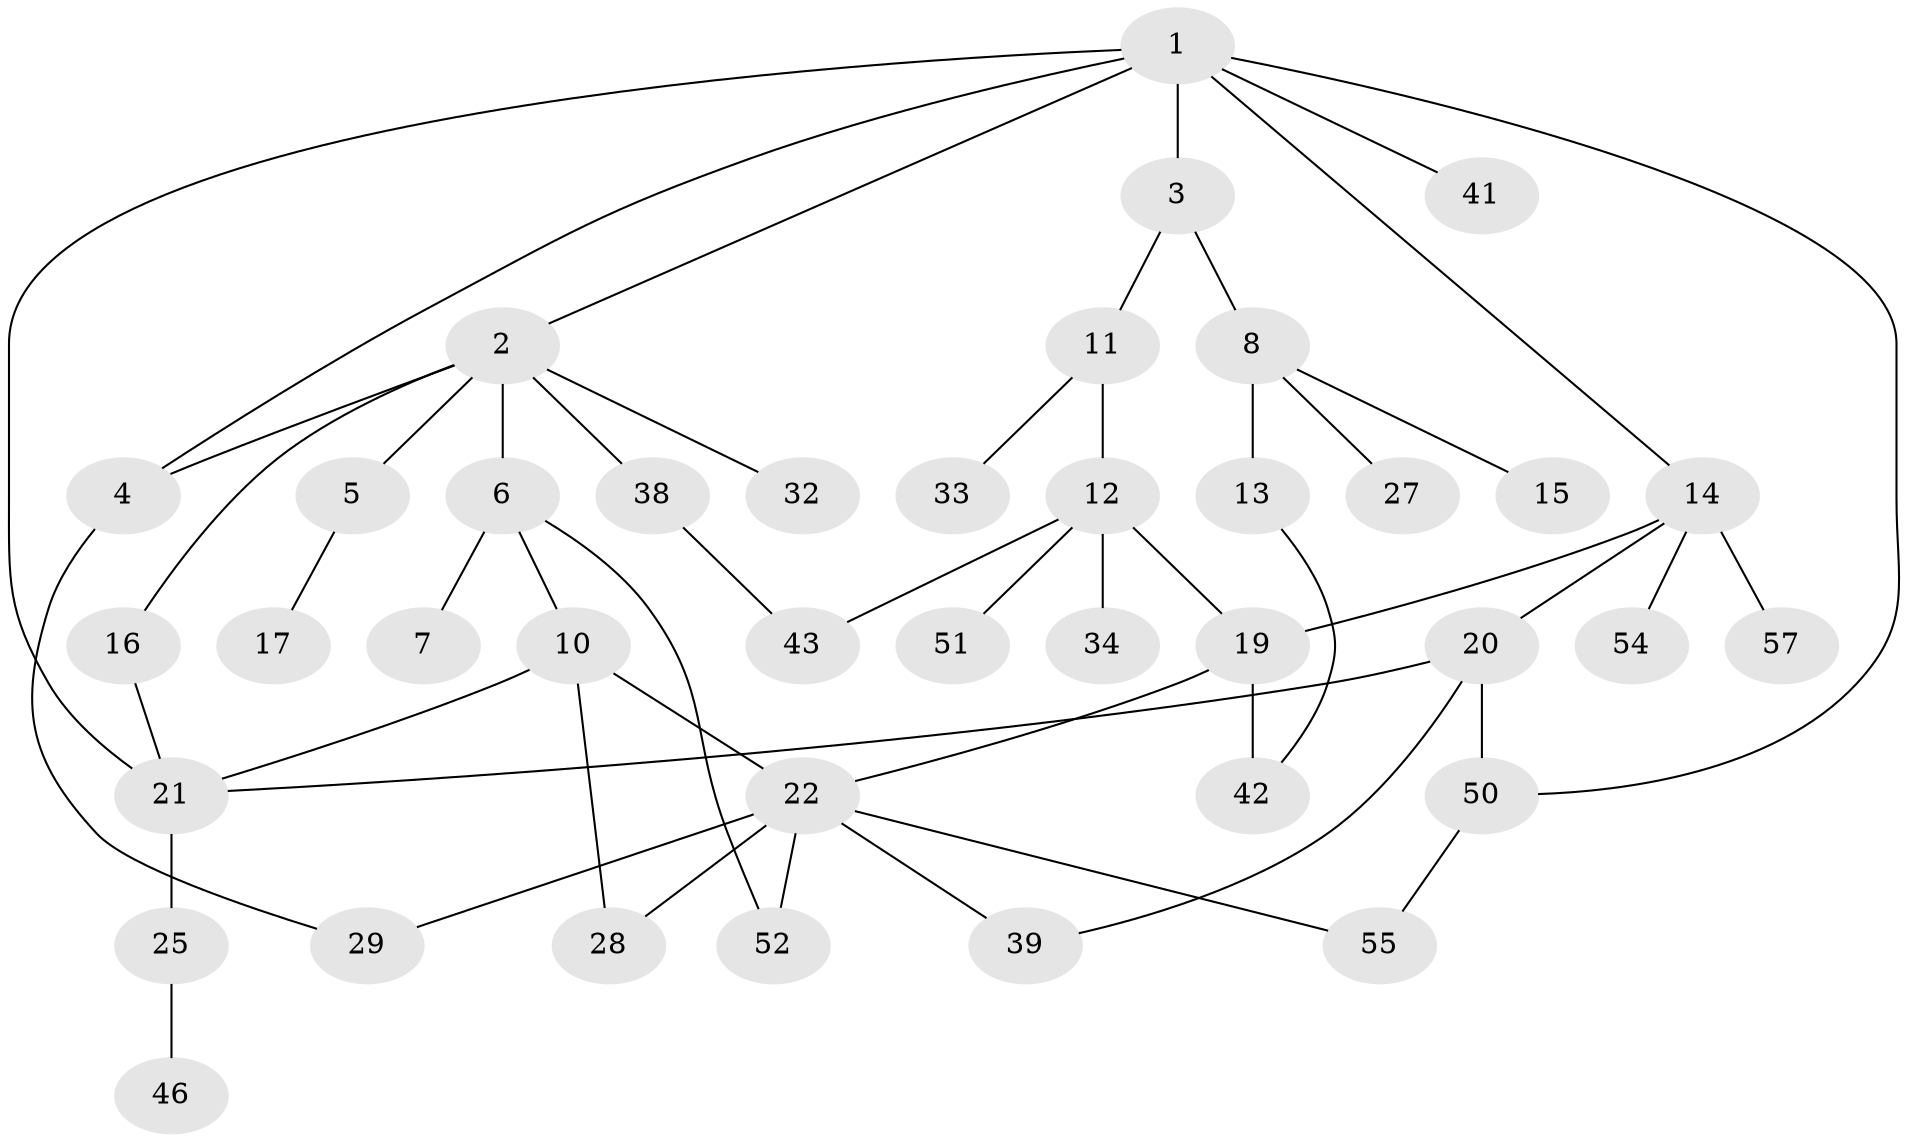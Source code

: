 // original degree distribution, {8: 0.017241379310344827, 6: 0.034482758620689655, 3: 0.1724137931034483, 2: 0.27586206896551724, 4: 0.1206896551724138, 5: 0.05172413793103448, 1: 0.3275862068965517}
// Generated by graph-tools (version 1.1) at 2025/10/02/27/25 16:10:50]
// undirected, 39 vertices, 52 edges
graph export_dot {
graph [start="1"]
  node [color=gray90,style=filled];
  1 [super="+23"];
  2 [super="+24"];
  3;
  4;
  5;
  6 [super="+49"];
  7 [super="+9"];
  8 [super="+48"];
  10;
  11 [super="+26"];
  12 [super="+37"];
  13 [super="+18"];
  14 [super="+53"];
  15;
  16;
  17;
  19 [super="+31"];
  20 [super="+45"];
  21 [super="+47"];
  22 [super="+35"];
  25 [super="+30"];
  27;
  28 [super="+56"];
  29 [super="+36"];
  32;
  33;
  34;
  38 [super="+40"];
  39;
  41 [super="+44"];
  42;
  43;
  46;
  50 [super="+58"];
  51;
  52;
  54;
  55;
  57;
  1 -- 2;
  1 -- 3;
  1 -- 4;
  1 -- 14;
  1 -- 21;
  1 -- 41;
  1 -- 50;
  2 -- 5;
  2 -- 6;
  2 -- 16;
  2 -- 38;
  2 -- 32;
  2 -- 4;
  3 -- 8;
  3 -- 11;
  4 -- 29;
  5 -- 17;
  6 -- 7;
  6 -- 10;
  6 -- 52;
  8 -- 13;
  8 -- 15;
  8 -- 27;
  10 -- 22;
  10 -- 28;
  10 -- 21;
  11 -- 12;
  11 -- 33;
  12 -- 34;
  12 -- 51;
  12 -- 43;
  12 -- 19 [weight=2];
  13 -- 42;
  14 -- 19;
  14 -- 20;
  14 -- 54;
  14 -- 57;
  16 -- 21;
  19 -- 42;
  19 -- 22;
  20 -- 21;
  20 -- 39;
  20 -- 50;
  21 -- 25;
  22 -- 29;
  22 -- 52;
  22 -- 55;
  22 -- 28;
  22 -- 39;
  25 -- 46;
  38 -- 43;
  50 -- 55;
}
